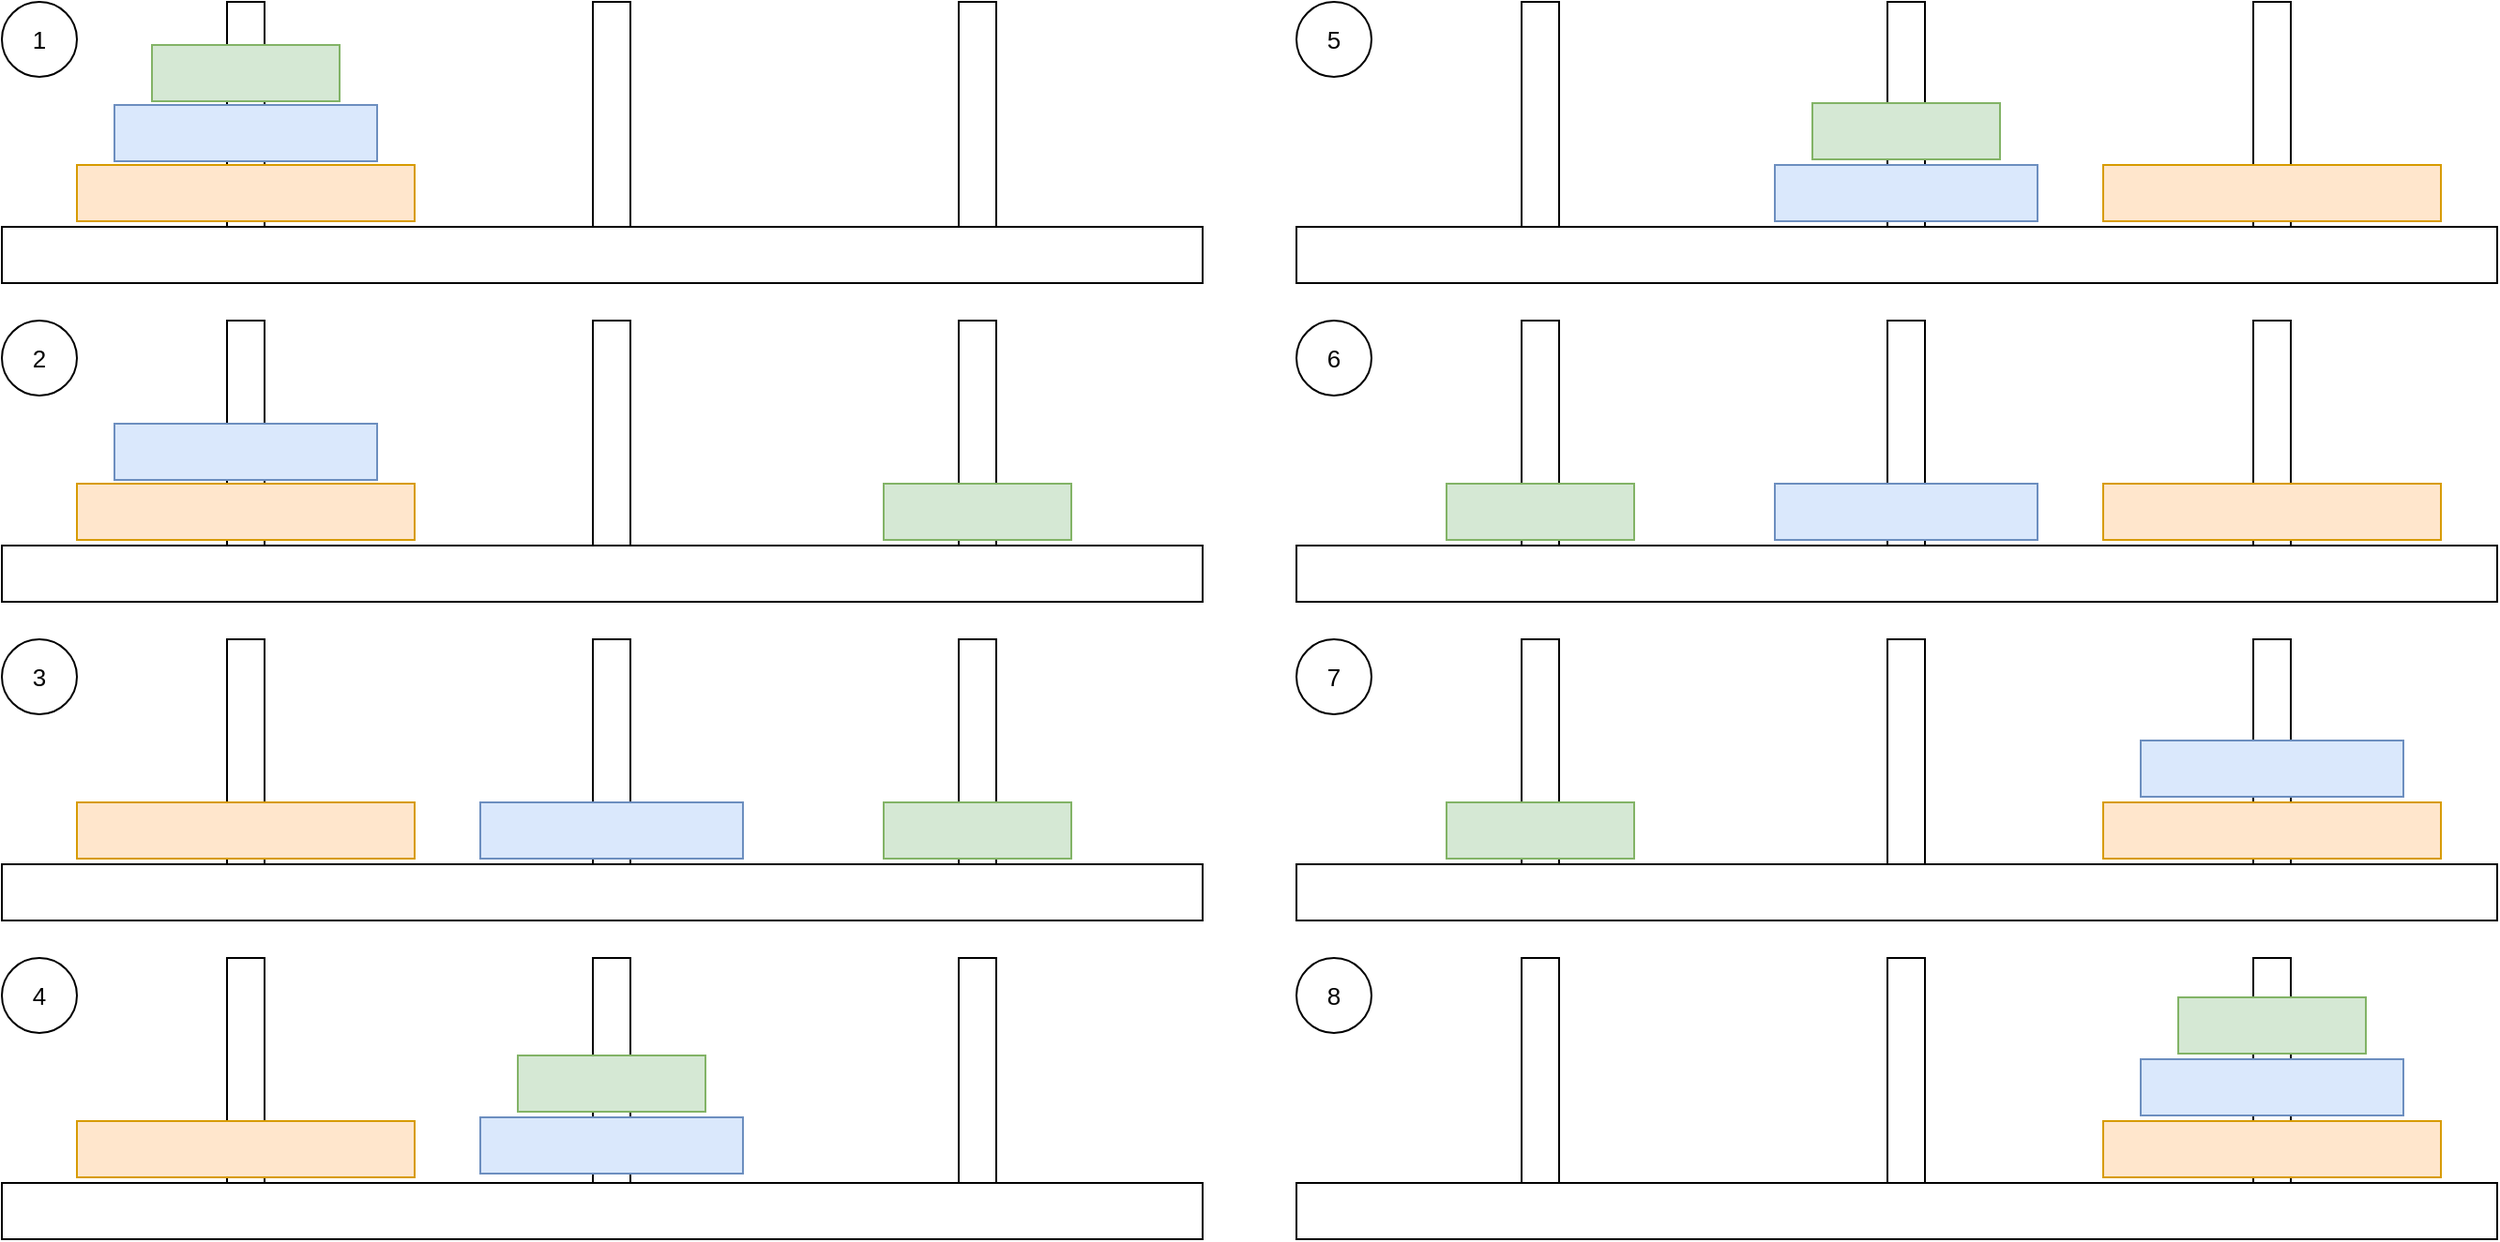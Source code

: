 <mxfile version="22.0.3" type="device">
  <diagram name="Page-1" id="06a7xDL5wKIqWMyX5yAS">
    <mxGraphModel dx="1668" dy="1425" grid="1" gridSize="10" guides="1" tooltips="1" connect="1" arrows="1" fold="1" page="1" pageScale="1" pageWidth="1350" pageHeight="700" math="0" shadow="0">
      <root>
        <mxCell id="0" />
        <mxCell id="1" parent="0" />
        <mxCell id="QHFlkrGu0vg11j4XelSG-26" value="" style="rounded=0;whiteSpace=wrap;html=1;" vertex="1" parent="1">
          <mxGeometry x="520" y="180" width="20" height="120" as="geometry" />
        </mxCell>
        <mxCell id="QHFlkrGu0vg11j4XelSG-32" value="" style="rounded=0;whiteSpace=wrap;html=1;" vertex="1" parent="1">
          <mxGeometry x="325" y="350" width="20" height="120" as="geometry" />
        </mxCell>
        <mxCell id="QHFlkrGu0vg11j4XelSG-33" value="" style="rounded=0;whiteSpace=wrap;html=1;" vertex="1" parent="1">
          <mxGeometry x="520" y="350" width="20" height="120" as="geometry" />
        </mxCell>
        <mxCell id="QHFlkrGu0vg11j4XelSG-39" value="" style="rounded=0;whiteSpace=wrap;html=1;" vertex="1" parent="1">
          <mxGeometry x="325" y="520" width="20" height="120" as="geometry" />
        </mxCell>
        <mxCell id="QHFlkrGu0vg11j4XelSG-46" value="" style="rounded=0;whiteSpace=wrap;html=1;" vertex="1" parent="1">
          <mxGeometry x="1015" y="10" width="20" height="120" as="geometry" />
        </mxCell>
        <mxCell id="QHFlkrGu0vg11j4XelSG-47" value="" style="rounded=0;whiteSpace=wrap;html=1;" vertex="1" parent="1">
          <mxGeometry x="1210" y="10" width="20" height="120" as="geometry" />
        </mxCell>
        <mxCell id="QHFlkrGu0vg11j4XelSG-49" value="" style="rounded=0;whiteSpace=wrap;html=1;" vertex="1" parent="1">
          <mxGeometry x="820" y="180" width="20" height="120" as="geometry" />
        </mxCell>
        <mxCell id="QHFlkrGu0vg11j4XelSG-53" value="" style="rounded=0;whiteSpace=wrap;html=1;" vertex="1" parent="1">
          <mxGeometry x="1015" y="180" width="20" height="120" as="geometry" />
        </mxCell>
        <mxCell id="QHFlkrGu0vg11j4XelSG-54" value="" style="rounded=0;whiteSpace=wrap;html=1;" vertex="1" parent="1">
          <mxGeometry x="1210" y="180" width="20" height="120" as="geometry" />
        </mxCell>
        <mxCell id="QHFlkrGu0vg11j4XelSG-56" value="" style="rounded=0;whiteSpace=wrap;html=1;" vertex="1" parent="1">
          <mxGeometry x="820" y="350" width="20" height="120" as="geometry" />
        </mxCell>
        <mxCell id="QHFlkrGu0vg11j4XelSG-60" value="" style="rounded=0;whiteSpace=wrap;html=1;" vertex="1" parent="1">
          <mxGeometry x="1015" y="350" width="20" height="120" as="geometry" />
        </mxCell>
        <mxCell id="QHFlkrGu0vg11j4XelSG-61" value="" style="rounded=0;whiteSpace=wrap;html=1;" vertex="1" parent="1">
          <mxGeometry x="1210" y="350" width="20" height="120" as="geometry" />
        </mxCell>
        <mxCell id="QHFlkrGu0vg11j4XelSG-63" value="" style="rounded=0;whiteSpace=wrap;html=1;" vertex="1" parent="1">
          <mxGeometry x="820" y="520" width="20" height="120" as="geometry" />
        </mxCell>
        <mxCell id="QHFlkrGu0vg11j4XelSG-67" value="" style="rounded=0;whiteSpace=wrap;html=1;" vertex="1" parent="1">
          <mxGeometry x="1015" y="520" width="20" height="120" as="geometry" />
        </mxCell>
        <mxCell id="QHFlkrGu0vg11j4XelSG-68" value="" style="rounded=0;whiteSpace=wrap;html=1;" vertex="1" parent="1">
          <mxGeometry x="1210" y="520" width="20" height="120" as="geometry" />
        </mxCell>
        <mxCell id="QHFlkrGu0vg11j4XelSG-1" value="" style="rounded=0;whiteSpace=wrap;html=1;" vertex="1" parent="1">
          <mxGeometry x="10" y="130" width="640" height="30" as="geometry" />
        </mxCell>
        <mxCell id="QHFlkrGu0vg11j4XelSG-2" value="" style="rounded=0;whiteSpace=wrap;html=1;" vertex="1" parent="1">
          <mxGeometry x="130" y="10" width="20" height="120" as="geometry" />
        </mxCell>
        <mxCell id="QHFlkrGu0vg11j4XelSG-5" value="" style="rounded=0;whiteSpace=wrap;html=1;fillColor=#ffe6cc;strokeColor=#d79b00;" vertex="1" parent="1">
          <mxGeometry x="50" y="97" width="180" height="30" as="geometry" />
        </mxCell>
        <mxCell id="QHFlkrGu0vg11j4XelSG-6" value="" style="rounded=0;whiteSpace=wrap;html=1;fillColor=#dae8fc;strokeColor=#6c8ebf;" vertex="1" parent="1">
          <mxGeometry x="70" y="65" width="140" height="30" as="geometry" />
        </mxCell>
        <mxCell id="QHFlkrGu0vg11j4XelSG-7" value="" style="rounded=0;whiteSpace=wrap;html=1;fillColor=#d5e8d4;strokeColor=#82b366;" vertex="1" parent="1">
          <mxGeometry x="90" y="33" width="100" height="30" as="geometry" />
        </mxCell>
        <mxCell id="QHFlkrGu0vg11j4XelSG-12" value="" style="rounded=0;whiteSpace=wrap;html=1;" vertex="1" parent="1">
          <mxGeometry x="325" y="10" width="20" height="120" as="geometry" />
        </mxCell>
        <mxCell id="QHFlkrGu0vg11j4XelSG-16" value="" style="rounded=0;whiteSpace=wrap;html=1;" vertex="1" parent="1">
          <mxGeometry x="520" y="10" width="20" height="120" as="geometry" />
        </mxCell>
        <mxCell id="QHFlkrGu0vg11j4XelSG-20" value="" style="rounded=0;whiteSpace=wrap;html=1;" vertex="1" parent="1">
          <mxGeometry x="10" y="300" width="640" height="30" as="geometry" />
        </mxCell>
        <mxCell id="QHFlkrGu0vg11j4XelSG-21" value="" style="rounded=0;whiteSpace=wrap;html=1;" vertex="1" parent="1">
          <mxGeometry x="130" y="180" width="20" height="120" as="geometry" />
        </mxCell>
        <mxCell id="QHFlkrGu0vg11j4XelSG-22" value="" style="rounded=0;whiteSpace=wrap;html=1;fillColor=#ffe6cc;strokeColor=#d79b00;" vertex="1" parent="1">
          <mxGeometry x="50" y="267" width="180" height="30" as="geometry" />
        </mxCell>
        <mxCell id="QHFlkrGu0vg11j4XelSG-23" value="" style="rounded=0;whiteSpace=wrap;html=1;fillColor=#dae8fc;strokeColor=#6c8ebf;" vertex="1" parent="1">
          <mxGeometry x="70" y="235" width="140" height="30" as="geometry" />
        </mxCell>
        <mxCell id="QHFlkrGu0vg11j4XelSG-24" value="" style="rounded=0;whiteSpace=wrap;html=1;fillColor=#d5e8d4;strokeColor=#82b366;" vertex="1" parent="1">
          <mxGeometry x="480" y="267" width="100" height="30" as="geometry" />
        </mxCell>
        <mxCell id="QHFlkrGu0vg11j4XelSG-25" value="" style="rounded=0;whiteSpace=wrap;html=1;" vertex="1" parent="1">
          <mxGeometry x="325" y="180" width="20" height="120" as="geometry" />
        </mxCell>
        <mxCell id="QHFlkrGu0vg11j4XelSG-27" value="" style="rounded=0;whiteSpace=wrap;html=1;" vertex="1" parent="1">
          <mxGeometry x="10" y="470" width="640" height="30" as="geometry" />
        </mxCell>
        <mxCell id="QHFlkrGu0vg11j4XelSG-28" value="" style="rounded=0;whiteSpace=wrap;html=1;" vertex="1" parent="1">
          <mxGeometry x="130" y="350" width="20" height="120" as="geometry" />
        </mxCell>
        <mxCell id="QHFlkrGu0vg11j4XelSG-29" value="" style="rounded=0;whiteSpace=wrap;html=1;fillColor=#ffe6cc;strokeColor=#d79b00;" vertex="1" parent="1">
          <mxGeometry x="50" y="437" width="180" height="30" as="geometry" />
        </mxCell>
        <mxCell id="QHFlkrGu0vg11j4XelSG-30" value="" style="rounded=0;whiteSpace=wrap;html=1;fillColor=#dae8fc;strokeColor=#6c8ebf;" vertex="1" parent="1">
          <mxGeometry x="265" y="437" width="140" height="30" as="geometry" />
        </mxCell>
        <mxCell id="QHFlkrGu0vg11j4XelSG-31" value="" style="rounded=0;whiteSpace=wrap;html=1;fillColor=#d5e8d4;strokeColor=#82b366;" vertex="1" parent="1">
          <mxGeometry x="480" y="437" width="100" height="30" as="geometry" />
        </mxCell>
        <mxCell id="QHFlkrGu0vg11j4XelSG-34" value="" style="rounded=0;whiteSpace=wrap;html=1;" vertex="1" parent="1">
          <mxGeometry x="10" y="640" width="640" height="30" as="geometry" />
        </mxCell>
        <mxCell id="QHFlkrGu0vg11j4XelSG-35" value="" style="rounded=0;whiteSpace=wrap;html=1;" vertex="1" parent="1">
          <mxGeometry x="130" y="520" width="20" height="120" as="geometry" />
        </mxCell>
        <mxCell id="QHFlkrGu0vg11j4XelSG-36" value="" style="rounded=0;whiteSpace=wrap;html=1;fillColor=#ffe6cc;strokeColor=#d79b00;" vertex="1" parent="1">
          <mxGeometry x="50" y="607" width="180" height="30" as="geometry" />
        </mxCell>
        <mxCell id="QHFlkrGu0vg11j4XelSG-37" value="" style="rounded=0;whiteSpace=wrap;html=1;fillColor=#dae8fc;strokeColor=#6c8ebf;" vertex="1" parent="1">
          <mxGeometry x="265" y="605" width="140" height="30" as="geometry" />
        </mxCell>
        <mxCell id="QHFlkrGu0vg11j4XelSG-38" value="" style="rounded=0;whiteSpace=wrap;html=1;fillColor=#d5e8d4;strokeColor=#82b366;" vertex="1" parent="1">
          <mxGeometry x="285" y="572" width="100" height="30" as="geometry" />
        </mxCell>
        <mxCell id="QHFlkrGu0vg11j4XelSG-40" value="" style="rounded=0;whiteSpace=wrap;html=1;" vertex="1" parent="1">
          <mxGeometry x="520" y="520" width="20" height="120" as="geometry" />
        </mxCell>
        <mxCell id="QHFlkrGu0vg11j4XelSG-41" value="" style="rounded=0;whiteSpace=wrap;html=1;" vertex="1" parent="1">
          <mxGeometry x="700" y="130" width="640" height="30" as="geometry" />
        </mxCell>
        <mxCell id="QHFlkrGu0vg11j4XelSG-42" value="" style="rounded=0;whiteSpace=wrap;html=1;" vertex="1" parent="1">
          <mxGeometry x="820" y="10" width="20" height="120" as="geometry" />
        </mxCell>
        <mxCell id="QHFlkrGu0vg11j4XelSG-43" value="" style="rounded=0;whiteSpace=wrap;html=1;fillColor=#ffe6cc;strokeColor=#d79b00;" vertex="1" parent="1">
          <mxGeometry x="1130" y="97" width="180" height="30" as="geometry" />
        </mxCell>
        <mxCell id="QHFlkrGu0vg11j4XelSG-44" value="" style="rounded=0;whiteSpace=wrap;html=1;fillColor=#dae8fc;strokeColor=#6c8ebf;" vertex="1" parent="1">
          <mxGeometry x="955" y="97" width="140" height="30" as="geometry" />
        </mxCell>
        <mxCell id="QHFlkrGu0vg11j4XelSG-45" value="" style="rounded=0;whiteSpace=wrap;html=1;fillColor=#d5e8d4;strokeColor=#82b366;" vertex="1" parent="1">
          <mxGeometry x="975" y="64" width="100" height="30" as="geometry" />
        </mxCell>
        <mxCell id="QHFlkrGu0vg11j4XelSG-48" value="" style="rounded=0;whiteSpace=wrap;html=1;" vertex="1" parent="1">
          <mxGeometry x="700" y="300" width="640" height="30" as="geometry" />
        </mxCell>
        <mxCell id="QHFlkrGu0vg11j4XelSG-50" value="" style="rounded=0;whiteSpace=wrap;html=1;fillColor=#ffe6cc;strokeColor=#d79b00;" vertex="1" parent="1">
          <mxGeometry x="1130" y="267" width="180" height="30" as="geometry" />
        </mxCell>
        <mxCell id="QHFlkrGu0vg11j4XelSG-51" value="" style="rounded=0;whiteSpace=wrap;html=1;fillColor=#dae8fc;strokeColor=#6c8ebf;" vertex="1" parent="1">
          <mxGeometry x="955" y="267" width="140" height="30" as="geometry" />
        </mxCell>
        <mxCell id="QHFlkrGu0vg11j4XelSG-52" value="" style="rounded=0;whiteSpace=wrap;html=1;fillColor=#d5e8d4;strokeColor=#82b366;" vertex="1" parent="1">
          <mxGeometry x="780" y="267" width="100" height="30" as="geometry" />
        </mxCell>
        <mxCell id="QHFlkrGu0vg11j4XelSG-55" value="" style="rounded=0;whiteSpace=wrap;html=1;" vertex="1" parent="1">
          <mxGeometry x="700" y="470" width="640" height="30" as="geometry" />
        </mxCell>
        <mxCell id="QHFlkrGu0vg11j4XelSG-57" value="" style="rounded=0;whiteSpace=wrap;html=1;fillColor=#ffe6cc;strokeColor=#d79b00;" vertex="1" parent="1">
          <mxGeometry x="1130" y="437" width="180" height="30" as="geometry" />
        </mxCell>
        <mxCell id="QHFlkrGu0vg11j4XelSG-58" value="" style="rounded=0;whiteSpace=wrap;html=1;fillColor=#dae8fc;strokeColor=#6c8ebf;" vertex="1" parent="1">
          <mxGeometry x="1150" y="404" width="140" height="30" as="geometry" />
        </mxCell>
        <mxCell id="QHFlkrGu0vg11j4XelSG-59" value="" style="rounded=0;whiteSpace=wrap;html=1;fillColor=#d5e8d4;strokeColor=#82b366;" vertex="1" parent="1">
          <mxGeometry x="780" y="437" width="100" height="30" as="geometry" />
        </mxCell>
        <mxCell id="QHFlkrGu0vg11j4XelSG-62" value="" style="rounded=0;whiteSpace=wrap;html=1;" vertex="1" parent="1">
          <mxGeometry x="700" y="640" width="640" height="30" as="geometry" />
        </mxCell>
        <mxCell id="QHFlkrGu0vg11j4XelSG-64" value="" style="rounded=0;whiteSpace=wrap;html=1;fillColor=#ffe6cc;strokeColor=#d79b00;" vertex="1" parent="1">
          <mxGeometry x="1130" y="607" width="180" height="30" as="geometry" />
        </mxCell>
        <mxCell id="QHFlkrGu0vg11j4XelSG-65" value="" style="rounded=0;whiteSpace=wrap;html=1;fillColor=#dae8fc;strokeColor=#6c8ebf;" vertex="1" parent="1">
          <mxGeometry x="1150" y="574" width="140" height="30" as="geometry" />
        </mxCell>
        <mxCell id="QHFlkrGu0vg11j4XelSG-66" value="" style="rounded=0;whiteSpace=wrap;html=1;fillColor=#d5e8d4;strokeColor=#82b366;" vertex="1" parent="1">
          <mxGeometry x="1170" y="541" width="100" height="30" as="geometry" />
        </mxCell>
        <mxCell id="QHFlkrGu0vg11j4XelSG-69" value="1" style="ellipse;whiteSpace=wrap;html=1;aspect=fixed;fontSize=13;" vertex="1" parent="1">
          <mxGeometry x="10" y="10" width="40" height="40" as="geometry" />
        </mxCell>
        <mxCell id="QHFlkrGu0vg11j4XelSG-70" value="5" style="ellipse;whiteSpace=wrap;html=1;aspect=fixed;fontSize=13;" vertex="1" parent="1">
          <mxGeometry x="700" y="10" width="40" height="40" as="geometry" />
        </mxCell>
        <mxCell id="QHFlkrGu0vg11j4XelSG-71" value="2" style="ellipse;whiteSpace=wrap;html=1;aspect=fixed;fontSize=13;" vertex="1" parent="1">
          <mxGeometry x="10" y="180" width="40" height="40" as="geometry" />
        </mxCell>
        <mxCell id="QHFlkrGu0vg11j4XelSG-72" value="6" style="ellipse;whiteSpace=wrap;html=1;aspect=fixed;fontSize=13;" vertex="1" parent="1">
          <mxGeometry x="700" y="180" width="40" height="40" as="geometry" />
        </mxCell>
        <mxCell id="QHFlkrGu0vg11j4XelSG-73" value="3" style="ellipse;whiteSpace=wrap;html=1;aspect=fixed;fontSize=13;" vertex="1" parent="1">
          <mxGeometry x="10" y="350" width="40" height="40" as="geometry" />
        </mxCell>
        <mxCell id="QHFlkrGu0vg11j4XelSG-74" value="4" style="ellipse;whiteSpace=wrap;html=1;aspect=fixed;fontSize=13;" vertex="1" parent="1">
          <mxGeometry x="10" y="520" width="40" height="40" as="geometry" />
        </mxCell>
        <mxCell id="QHFlkrGu0vg11j4XelSG-75" value="7" style="ellipse;whiteSpace=wrap;html=1;aspect=fixed;fontSize=13;" vertex="1" parent="1">
          <mxGeometry x="700" y="350" width="40" height="40" as="geometry" />
        </mxCell>
        <mxCell id="QHFlkrGu0vg11j4XelSG-76" value="8" style="ellipse;whiteSpace=wrap;html=1;aspect=fixed;fontSize=13;" vertex="1" parent="1">
          <mxGeometry x="700" y="520" width="40" height="40" as="geometry" />
        </mxCell>
      </root>
    </mxGraphModel>
  </diagram>
</mxfile>
